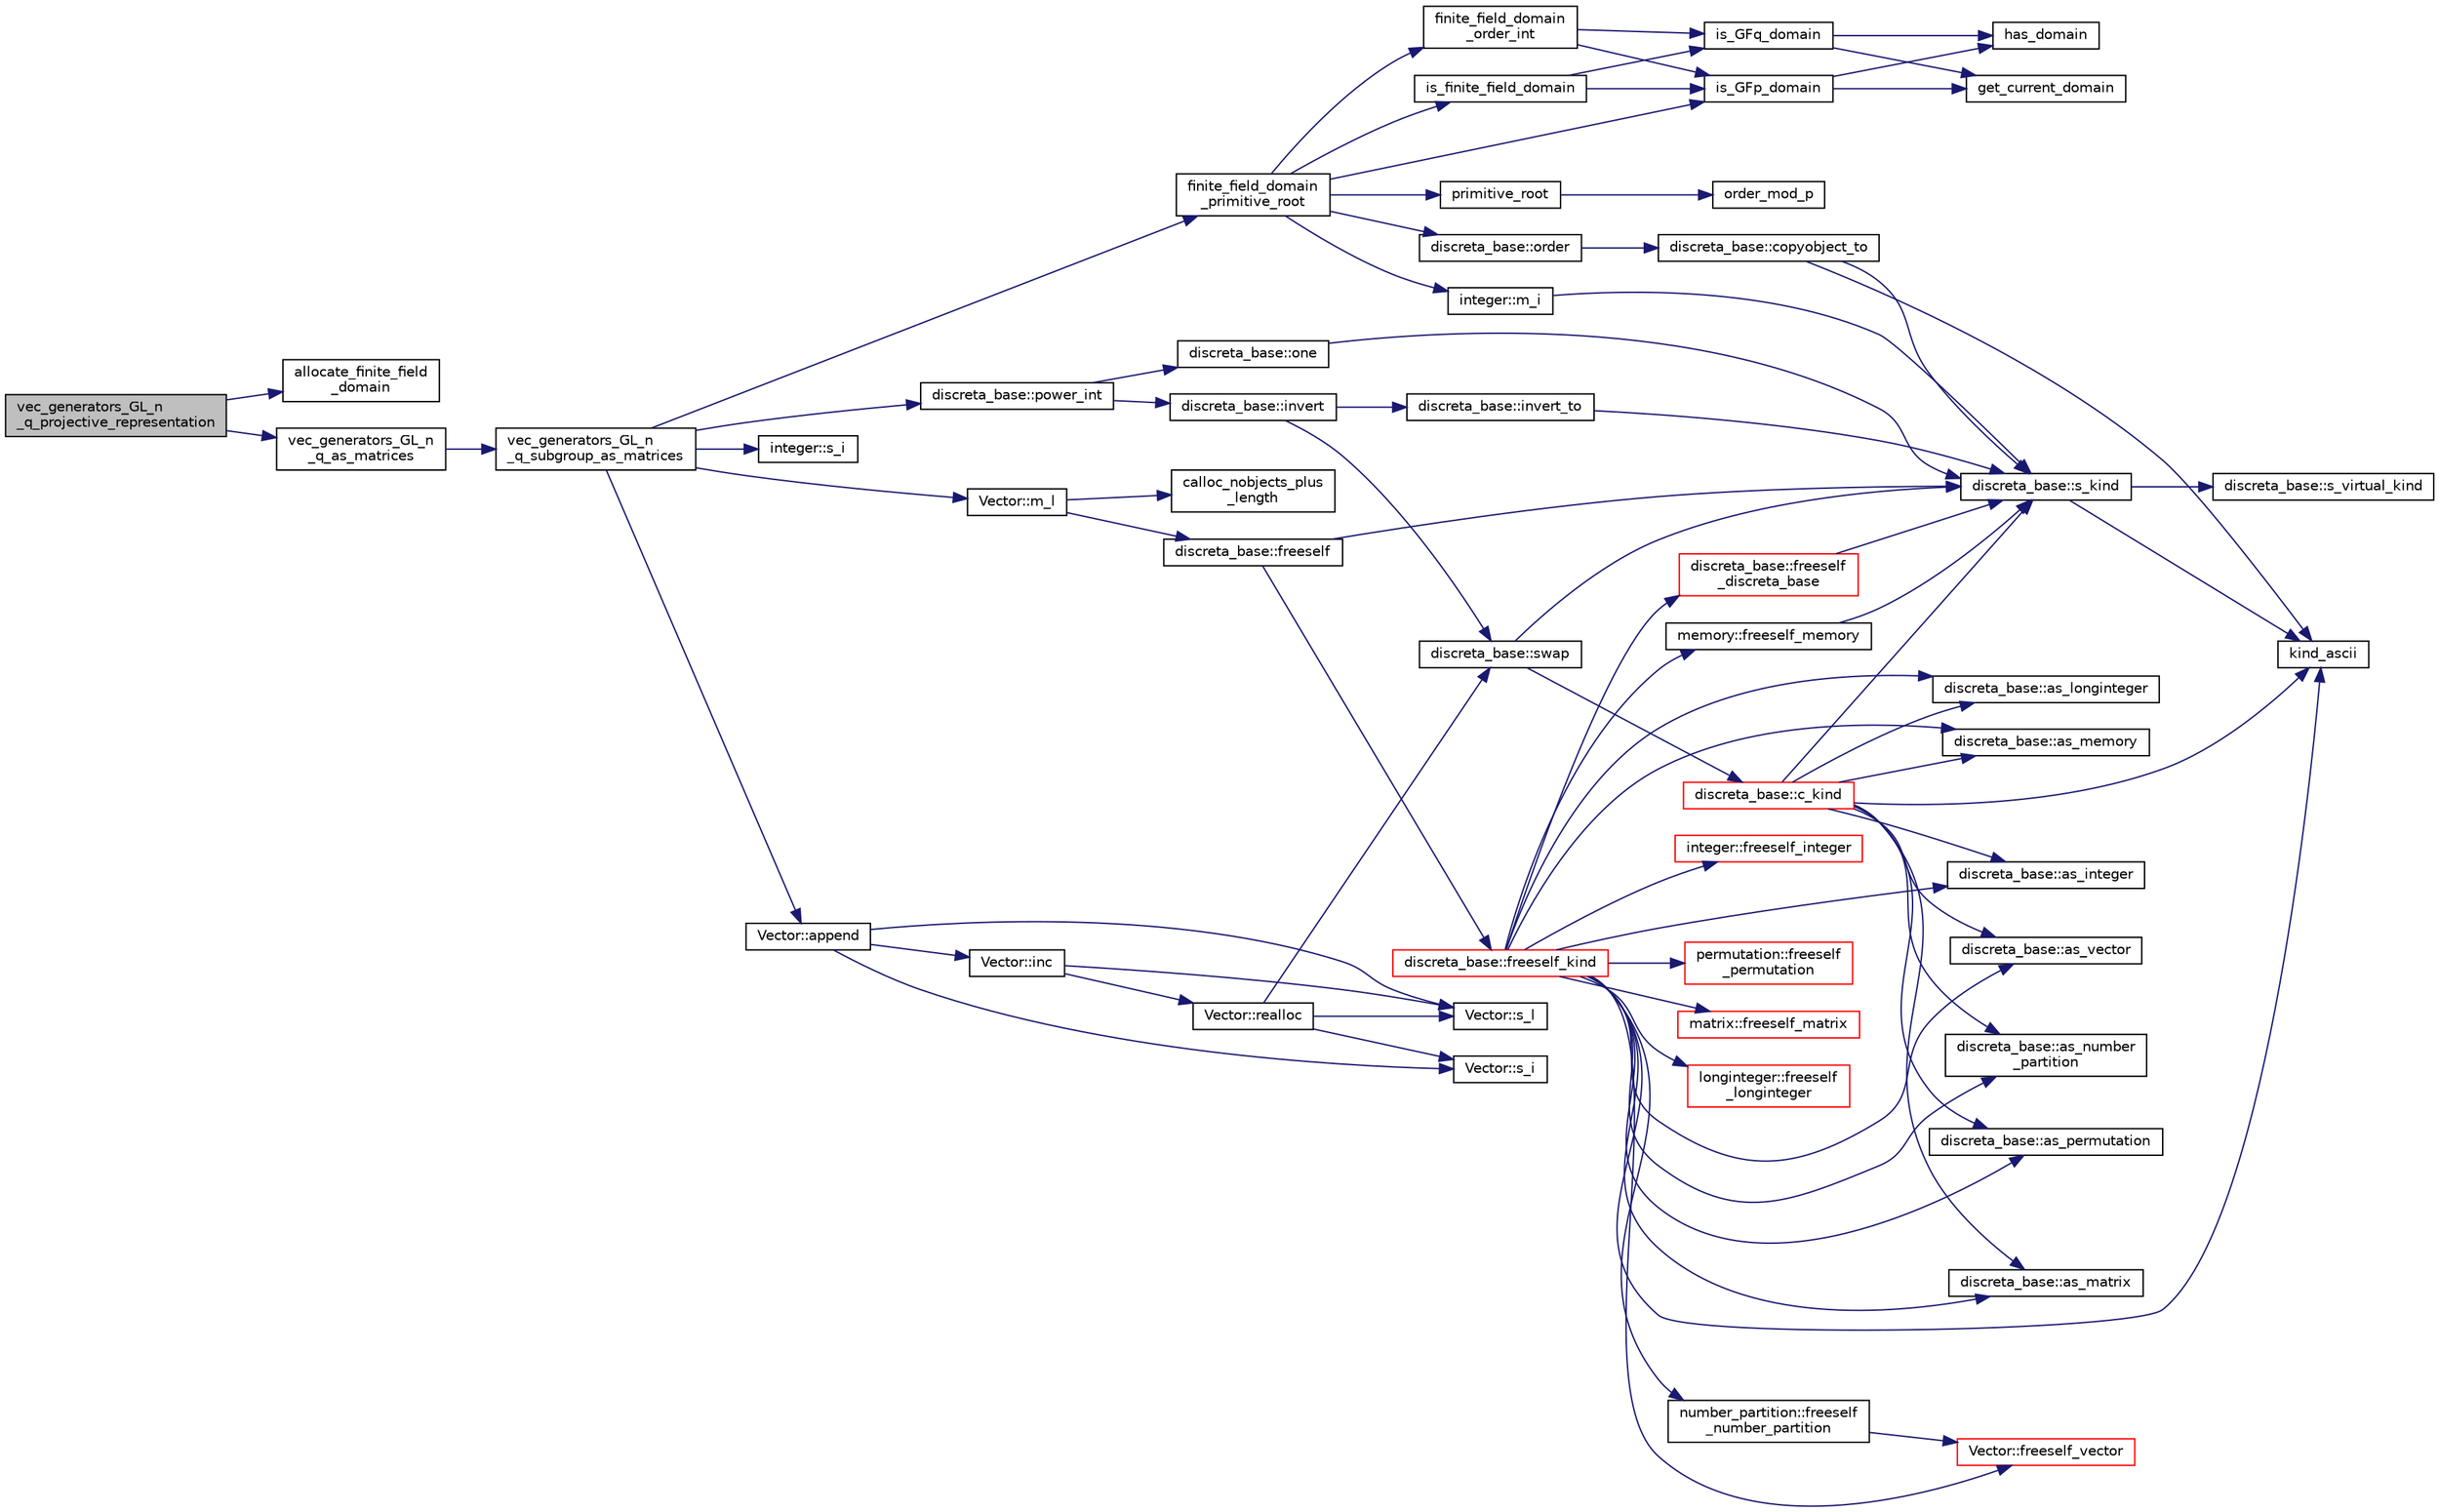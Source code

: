 digraph "vec_generators_GL_n_q_projective_representation"
{
  edge [fontname="Helvetica",fontsize="10",labelfontname="Helvetica",labelfontsize="10"];
  node [fontname="Helvetica",fontsize="10",shape=record];
  rankdir="LR";
  Node1581 [label="vec_generators_GL_n\l_q_projective_representation",height=0.2,width=0.4,color="black", fillcolor="grey75", style="filled", fontcolor="black"];
  Node1581 -> Node1582 [color="midnightblue",fontsize="10",style="solid",fontname="Helvetica"];
  Node1582 [label="allocate_finite_field\l_domain",height=0.2,width=0.4,color="black", fillcolor="white", style="filled",URL="$d9/d60/discreta_8h.html#a2eea8f610abf6ec2338fe7d05d22c47c"];
  Node1581 -> Node1583 [color="midnightblue",fontsize="10",style="solid",fontname="Helvetica"];
  Node1583 [label="vec_generators_GL_n\l_q_as_matrices",height=0.2,width=0.4,color="black", fillcolor="white", style="filled",URL="$d0/dd3/perm__group__gens_8_c.html#a16af2db378d422175df1fdf70cb02806"];
  Node1583 -> Node1584 [color="midnightblue",fontsize="10",style="solid",fontname="Helvetica"];
  Node1584 [label="vec_generators_GL_n\l_q_subgroup_as_matrices",height=0.2,width=0.4,color="black", fillcolor="white", style="filled",URL="$d0/dd3/perm__group__gens_8_c.html#a67390878e31e37836b12fa5d56e72394"];
  Node1584 -> Node1585 [color="midnightblue",fontsize="10",style="solid",fontname="Helvetica"];
  Node1585 [label="finite_field_domain\l_primitive_root",height=0.2,width=0.4,color="black", fillcolor="white", style="filled",URL="$d9/d60/discreta_8h.html#a555c8e00dea5b275e2b31616e8fc1116"];
  Node1585 -> Node1586 [color="midnightblue",fontsize="10",style="solid",fontname="Helvetica"];
  Node1586 [label="is_finite_field_domain",height=0.2,width=0.4,color="black", fillcolor="white", style="filled",URL="$db/d2f/domain_8_c.html#a77d0ace35941cfe84035c9a060972b2a"];
  Node1586 -> Node1587 [color="midnightblue",fontsize="10",style="solid",fontname="Helvetica"];
  Node1587 [label="is_GFp_domain",height=0.2,width=0.4,color="black", fillcolor="white", style="filled",URL="$db/d2f/domain_8_c.html#ab75527270302df466fc6f6e355775c13"];
  Node1587 -> Node1588 [color="midnightblue",fontsize="10",style="solid",fontname="Helvetica"];
  Node1588 [label="has_domain",height=0.2,width=0.4,color="black", fillcolor="white", style="filled",URL="$db/d2f/domain_8_c.html#af7df1c554310c6214b2900bf6ca7ac81"];
  Node1587 -> Node1589 [color="midnightblue",fontsize="10",style="solid",fontname="Helvetica"];
  Node1589 [label="get_current_domain",height=0.2,width=0.4,color="black", fillcolor="white", style="filled",URL="$db/d2f/domain_8_c.html#a80481fde3a59aaeeb648f8c5392269f7"];
  Node1586 -> Node1590 [color="midnightblue",fontsize="10",style="solid",fontname="Helvetica"];
  Node1590 [label="is_GFq_domain",height=0.2,width=0.4,color="black", fillcolor="white", style="filled",URL="$db/d2f/domain_8_c.html#af695b4599bda7a0400772172c9eeff64"];
  Node1590 -> Node1588 [color="midnightblue",fontsize="10",style="solid",fontname="Helvetica"];
  Node1590 -> Node1589 [color="midnightblue",fontsize="10",style="solid",fontname="Helvetica"];
  Node1585 -> Node1591 [color="midnightblue",fontsize="10",style="solid",fontname="Helvetica"];
  Node1591 [label="finite_field_domain\l_order_int",height=0.2,width=0.4,color="black", fillcolor="white", style="filled",URL="$db/d2f/domain_8_c.html#a377eb55f39803977750d92e3eaf7af26"];
  Node1591 -> Node1587 [color="midnightblue",fontsize="10",style="solid",fontname="Helvetica"];
  Node1591 -> Node1590 [color="midnightblue",fontsize="10",style="solid",fontname="Helvetica"];
  Node1585 -> Node1587 [color="midnightblue",fontsize="10",style="solid",fontname="Helvetica"];
  Node1585 -> Node1592 [color="midnightblue",fontsize="10",style="solid",fontname="Helvetica"];
  Node1592 [label="primitive_root",height=0.2,width=0.4,color="black", fillcolor="white", style="filled",URL="$de/dc5/algebra__and__number__theory_8h.html#a0b6f7619d12ff2c4e60b852b820b0972"];
  Node1592 -> Node1593 [color="midnightblue",fontsize="10",style="solid",fontname="Helvetica"];
  Node1593 [label="order_mod_p",height=0.2,width=0.4,color="black", fillcolor="white", style="filled",URL="$df/dda/number__theory_8_c.html#aa38aa7e68ab81726a4462995135456b2"];
  Node1585 -> Node1594 [color="midnightblue",fontsize="10",style="solid",fontname="Helvetica"];
  Node1594 [label="integer::m_i",height=0.2,width=0.4,color="black", fillcolor="white", style="filled",URL="$d0/de5/classinteger.html#a869091f0a0f35f5354c8c4a70250e8a9"];
  Node1594 -> Node1595 [color="midnightblue",fontsize="10",style="solid",fontname="Helvetica"];
  Node1595 [label="discreta_base::s_kind",height=0.2,width=0.4,color="black", fillcolor="white", style="filled",URL="$d7/d71/classdiscreta__base.html#a8a830025c74adbbc3362418a7c2ba157"];
  Node1595 -> Node1596 [color="midnightblue",fontsize="10",style="solid",fontname="Helvetica"];
  Node1596 [label="discreta_base::s_virtual_kind",height=0.2,width=0.4,color="black", fillcolor="white", style="filled",URL="$d7/d71/classdiscreta__base.html#a52778a6d6943a468be083d0785d418fb"];
  Node1595 -> Node1597 [color="midnightblue",fontsize="10",style="solid",fontname="Helvetica"];
  Node1597 [label="kind_ascii",height=0.2,width=0.4,color="black", fillcolor="white", style="filled",URL="$d9/d60/discreta_8h.html#ad0ce825a9f29bc6cec27e1b64cfe27bf"];
  Node1585 -> Node1598 [color="midnightblue",fontsize="10",style="solid",fontname="Helvetica"];
  Node1598 [label="discreta_base::order",height=0.2,width=0.4,color="black", fillcolor="white", style="filled",URL="$d7/d71/classdiscreta__base.html#a4ce6b54534e4882c48c051c03ac76e52"];
  Node1598 -> Node1599 [color="midnightblue",fontsize="10",style="solid",fontname="Helvetica"];
  Node1599 [label="discreta_base::copyobject_to",height=0.2,width=0.4,color="black", fillcolor="white", style="filled",URL="$d7/d71/classdiscreta__base.html#a33180628d9ced231267229b3564790f3"];
  Node1599 -> Node1595 [color="midnightblue",fontsize="10",style="solid",fontname="Helvetica"];
  Node1599 -> Node1597 [color="midnightblue",fontsize="10",style="solid",fontname="Helvetica"];
  Node1584 -> Node1600 [color="midnightblue",fontsize="10",style="solid",fontname="Helvetica"];
  Node1600 [label="discreta_base::power_int",height=0.2,width=0.4,color="black", fillcolor="white", style="filled",URL="$d7/d71/classdiscreta__base.html#a4b7be615dfc1a72b6c6a623325e77628"];
  Node1600 -> Node1601 [color="midnightblue",fontsize="10",style="solid",fontname="Helvetica"];
  Node1601 [label="discreta_base::invert",height=0.2,width=0.4,color="black", fillcolor="white", style="filled",URL="$d7/d71/classdiscreta__base.html#a3c415a064ce76e183f000912875dea74"];
  Node1601 -> Node1602 [color="midnightblue",fontsize="10",style="solid",fontname="Helvetica"];
  Node1602 [label="discreta_base::invert_to",height=0.2,width=0.4,color="black", fillcolor="white", style="filled",URL="$d7/d71/classdiscreta__base.html#a874a5ffb467f3896604a3c9bdf0cca50"];
  Node1602 -> Node1595 [color="midnightblue",fontsize="10",style="solid",fontname="Helvetica"];
  Node1601 -> Node1603 [color="midnightblue",fontsize="10",style="solid",fontname="Helvetica"];
  Node1603 [label="discreta_base::swap",height=0.2,width=0.4,color="black", fillcolor="white", style="filled",URL="$d7/d71/classdiscreta__base.html#a2e8acbb9d3476675dac5b6a583b0293e"];
  Node1603 -> Node1595 [color="midnightblue",fontsize="10",style="solid",fontname="Helvetica"];
  Node1603 -> Node1604 [color="midnightblue",fontsize="10",style="solid",fontname="Helvetica"];
  Node1604 [label="discreta_base::c_kind",height=0.2,width=0.4,color="red", fillcolor="white", style="filled",URL="$d7/d71/classdiscreta__base.html#adc2ff61589c2d083688e7a43f333cb62"];
  Node1604 -> Node1606 [color="midnightblue",fontsize="10",style="solid",fontname="Helvetica"];
  Node1606 [label="discreta_base::as_integer",height=0.2,width=0.4,color="black", fillcolor="white", style="filled",URL="$d7/d71/classdiscreta__base.html#a00d7691eaf874fd283d942692fe8dd26"];
  Node1604 -> Node1608 [color="midnightblue",fontsize="10",style="solid",fontname="Helvetica"];
  Node1608 [label="discreta_base::as_vector",height=0.2,width=0.4,color="black", fillcolor="white", style="filled",URL="$d7/d71/classdiscreta__base.html#a7bdd6cae39c380b128ee9e17e42cf020"];
  Node1604 -> Node1610 [color="midnightblue",fontsize="10",style="solid",fontname="Helvetica"];
  Node1610 [label="discreta_base::as_number\l_partition",height=0.2,width=0.4,color="black", fillcolor="white", style="filled",URL="$d7/d71/classdiscreta__base.html#a307aa09de0e925d46697707968ffab00"];
  Node1604 -> Node1612 [color="midnightblue",fontsize="10",style="solid",fontname="Helvetica"];
  Node1612 [label="discreta_base::as_permutation",height=0.2,width=0.4,color="black", fillcolor="white", style="filled",URL="$d7/d71/classdiscreta__base.html#aa4e72f36a82984239b12ae831e131098"];
  Node1604 -> Node1614 [color="midnightblue",fontsize="10",style="solid",fontname="Helvetica"];
  Node1614 [label="discreta_base::as_matrix",height=0.2,width=0.4,color="black", fillcolor="white", style="filled",URL="$d7/d71/classdiscreta__base.html#ae4d7f56d917a4707b838fbffde6467ff"];
  Node1604 -> Node1616 [color="midnightblue",fontsize="10",style="solid",fontname="Helvetica"];
  Node1616 [label="discreta_base::as_longinteger",height=0.2,width=0.4,color="black", fillcolor="white", style="filled",URL="$d7/d71/classdiscreta__base.html#a20a094639eb711b10c8694c51937f7cd"];
  Node1604 -> Node1618 [color="midnightblue",fontsize="10",style="solid",fontname="Helvetica"];
  Node1618 [label="discreta_base::as_memory",height=0.2,width=0.4,color="black", fillcolor="white", style="filled",URL="$d7/d71/classdiscreta__base.html#ad94b2d7dce0cd4fa22db57f6e79c4bd2"];
  Node1604 -> Node1597 [color="midnightblue",fontsize="10",style="solid",fontname="Helvetica"];
  Node1604 -> Node1595 [color="midnightblue",fontsize="10",style="solid",fontname="Helvetica"];
  Node1600 -> Node1645 [color="midnightblue",fontsize="10",style="solid",fontname="Helvetica"];
  Node1645 [label="discreta_base::one",height=0.2,width=0.4,color="black", fillcolor="white", style="filled",URL="$d7/d71/classdiscreta__base.html#a6f5d6422a0040950415db30e39dafd19"];
  Node1645 -> Node1595 [color="midnightblue",fontsize="10",style="solid",fontname="Helvetica"];
  Node1584 -> Node1646 [color="midnightblue",fontsize="10",style="solid",fontname="Helvetica"];
  Node1646 [label="integer::s_i",height=0.2,width=0.4,color="black", fillcolor="white", style="filled",URL="$d0/de5/classinteger.html#adf28e9f94d4c844adaa950deeb80b904"];
  Node1584 -> Node1647 [color="midnightblue",fontsize="10",style="solid",fontname="Helvetica"];
  Node1647 [label="Vector::m_l",height=0.2,width=0.4,color="black", fillcolor="white", style="filled",URL="$d5/db2/class_vector.html#a00f5520c2a6b4f5282a1a8bcf8ea74eb"];
  Node1647 -> Node1648 [color="midnightblue",fontsize="10",style="solid",fontname="Helvetica"];
  Node1648 [label="discreta_base::freeself",height=0.2,width=0.4,color="black", fillcolor="white", style="filled",URL="$d7/d71/classdiscreta__base.html#a9a3c9501a562293b5667c11b9174d6e5"];
  Node1648 -> Node1649 [color="midnightblue",fontsize="10",style="solid",fontname="Helvetica"];
  Node1649 [label="discreta_base::freeself_kind",height=0.2,width=0.4,color="red", fillcolor="white", style="filled",URL="$d7/d71/classdiscreta__base.html#a63a23ada2165b3838fab719ed458cec8"];
  Node1649 -> Node1650 [color="midnightblue",fontsize="10",style="solid",fontname="Helvetica"];
  Node1650 [label="discreta_base::freeself\l_discreta_base",height=0.2,width=0.4,color="red", fillcolor="white", style="filled",URL="$d7/d71/classdiscreta__base.html#a8b1ec2cee4566034441e066dc2c027db"];
  Node1650 -> Node1595 [color="midnightblue",fontsize="10",style="solid",fontname="Helvetica"];
  Node1649 -> Node1606 [color="midnightblue",fontsize="10",style="solid",fontname="Helvetica"];
  Node1649 -> Node1654 [color="midnightblue",fontsize="10",style="solid",fontname="Helvetica"];
  Node1654 [label="integer::freeself_integer",height=0.2,width=0.4,color="red", fillcolor="white", style="filled",URL="$d0/de5/classinteger.html#a02eb557612c9db1820dd75a77151edc0"];
  Node1649 -> Node1608 [color="midnightblue",fontsize="10",style="solid",fontname="Helvetica"];
  Node1649 -> Node1655 [color="midnightblue",fontsize="10",style="solid",fontname="Helvetica"];
  Node1655 [label="Vector::freeself_vector",height=0.2,width=0.4,color="red", fillcolor="white", style="filled",URL="$d5/db2/class_vector.html#ad55c58937ca8fb342247a2c0fb572d20"];
  Node1649 -> Node1610 [color="midnightblue",fontsize="10",style="solid",fontname="Helvetica"];
  Node1649 -> Node1657 [color="midnightblue",fontsize="10",style="solid",fontname="Helvetica"];
  Node1657 [label="number_partition::freeself\l_number_partition",height=0.2,width=0.4,color="black", fillcolor="white", style="filled",URL="$df/d50/classnumber__partition.html#aa74111c1c8cd218b654e7b7c1ca42eb5"];
  Node1657 -> Node1655 [color="midnightblue",fontsize="10",style="solid",fontname="Helvetica"];
  Node1649 -> Node1612 [color="midnightblue",fontsize="10",style="solid",fontname="Helvetica"];
  Node1649 -> Node1658 [color="midnightblue",fontsize="10",style="solid",fontname="Helvetica"];
  Node1658 [label="permutation::freeself\l_permutation",height=0.2,width=0.4,color="red", fillcolor="white", style="filled",URL="$d0/d08/classpermutation.html#a1f86343fa765d71c976d79e5ce372c12"];
  Node1649 -> Node1614 [color="midnightblue",fontsize="10",style="solid",fontname="Helvetica"];
  Node1649 -> Node1659 [color="midnightblue",fontsize="10",style="solid",fontname="Helvetica"];
  Node1659 [label="matrix::freeself_matrix",height=0.2,width=0.4,color="red", fillcolor="white", style="filled",URL="$d1/d8d/classmatrix.html#ab47d61820499f35c15bf82fb6a3b9bd1"];
  Node1649 -> Node1616 [color="midnightblue",fontsize="10",style="solid",fontname="Helvetica"];
  Node1649 -> Node1661 [color="midnightblue",fontsize="10",style="solid",fontname="Helvetica"];
  Node1661 [label="longinteger::freeself\l_longinteger",height=0.2,width=0.4,color="red", fillcolor="white", style="filled",URL="$d3/d71/classlonginteger.html#a82006f4b7c6bf897de0387497e16c219"];
  Node1649 -> Node1618 [color="midnightblue",fontsize="10",style="solid",fontname="Helvetica"];
  Node1649 -> Node1663 [color="midnightblue",fontsize="10",style="solid",fontname="Helvetica"];
  Node1663 [label="memory::freeself_memory",height=0.2,width=0.4,color="black", fillcolor="white", style="filled",URL="$d8/d99/classmemory.html#a19366f9105d79a0e818cc19255d7ef4f"];
  Node1663 -> Node1595 [color="midnightblue",fontsize="10",style="solid",fontname="Helvetica"];
  Node1649 -> Node1597 [color="midnightblue",fontsize="10",style="solid",fontname="Helvetica"];
  Node1648 -> Node1595 [color="midnightblue",fontsize="10",style="solid",fontname="Helvetica"];
  Node1647 -> Node1675 [color="midnightblue",fontsize="10",style="solid",fontname="Helvetica"];
  Node1675 [label="calloc_nobjects_plus\l_length",height=0.2,width=0.4,color="black", fillcolor="white", style="filled",URL="$d9/d60/discreta_8h.html#a71599d54c8c17dfa065a363f5cdd0aa4"];
  Node1584 -> Node1676 [color="midnightblue",fontsize="10",style="solid",fontname="Helvetica"];
  Node1676 [label="Vector::append",height=0.2,width=0.4,color="black", fillcolor="white", style="filled",URL="$d5/db2/class_vector.html#aec80be90cd2cbfe79267220113b679c4"];
  Node1676 -> Node1677 [color="midnightblue",fontsize="10",style="solid",fontname="Helvetica"];
  Node1677 [label="Vector::s_l",height=0.2,width=0.4,color="black", fillcolor="white", style="filled",URL="$d5/db2/class_vector.html#ad2dc082288f858d22a528832289e0704"];
  Node1676 -> Node1678 [color="midnightblue",fontsize="10",style="solid",fontname="Helvetica"];
  Node1678 [label="Vector::inc",height=0.2,width=0.4,color="black", fillcolor="white", style="filled",URL="$d5/db2/class_vector.html#a5f6fe0531bc3d9829becd8503e4156a3"];
  Node1678 -> Node1679 [color="midnightblue",fontsize="10",style="solid",fontname="Helvetica"];
  Node1679 [label="Vector::realloc",height=0.2,width=0.4,color="black", fillcolor="white", style="filled",URL="$d5/db2/class_vector.html#a00aff28a4a7cacc8c5aaf44b6f3fb3a5"];
  Node1679 -> Node1677 [color="midnightblue",fontsize="10",style="solid",fontname="Helvetica"];
  Node1679 -> Node1634 [color="midnightblue",fontsize="10",style="solid",fontname="Helvetica"];
  Node1634 [label="Vector::s_i",height=0.2,width=0.4,color="black", fillcolor="white", style="filled",URL="$d5/db2/class_vector.html#a1c4fe1752523df8119f70dd550244871"];
  Node1679 -> Node1603 [color="midnightblue",fontsize="10",style="solid",fontname="Helvetica"];
  Node1678 -> Node1677 [color="midnightblue",fontsize="10",style="solid",fontname="Helvetica"];
  Node1676 -> Node1634 [color="midnightblue",fontsize="10",style="solid",fontname="Helvetica"];
}
